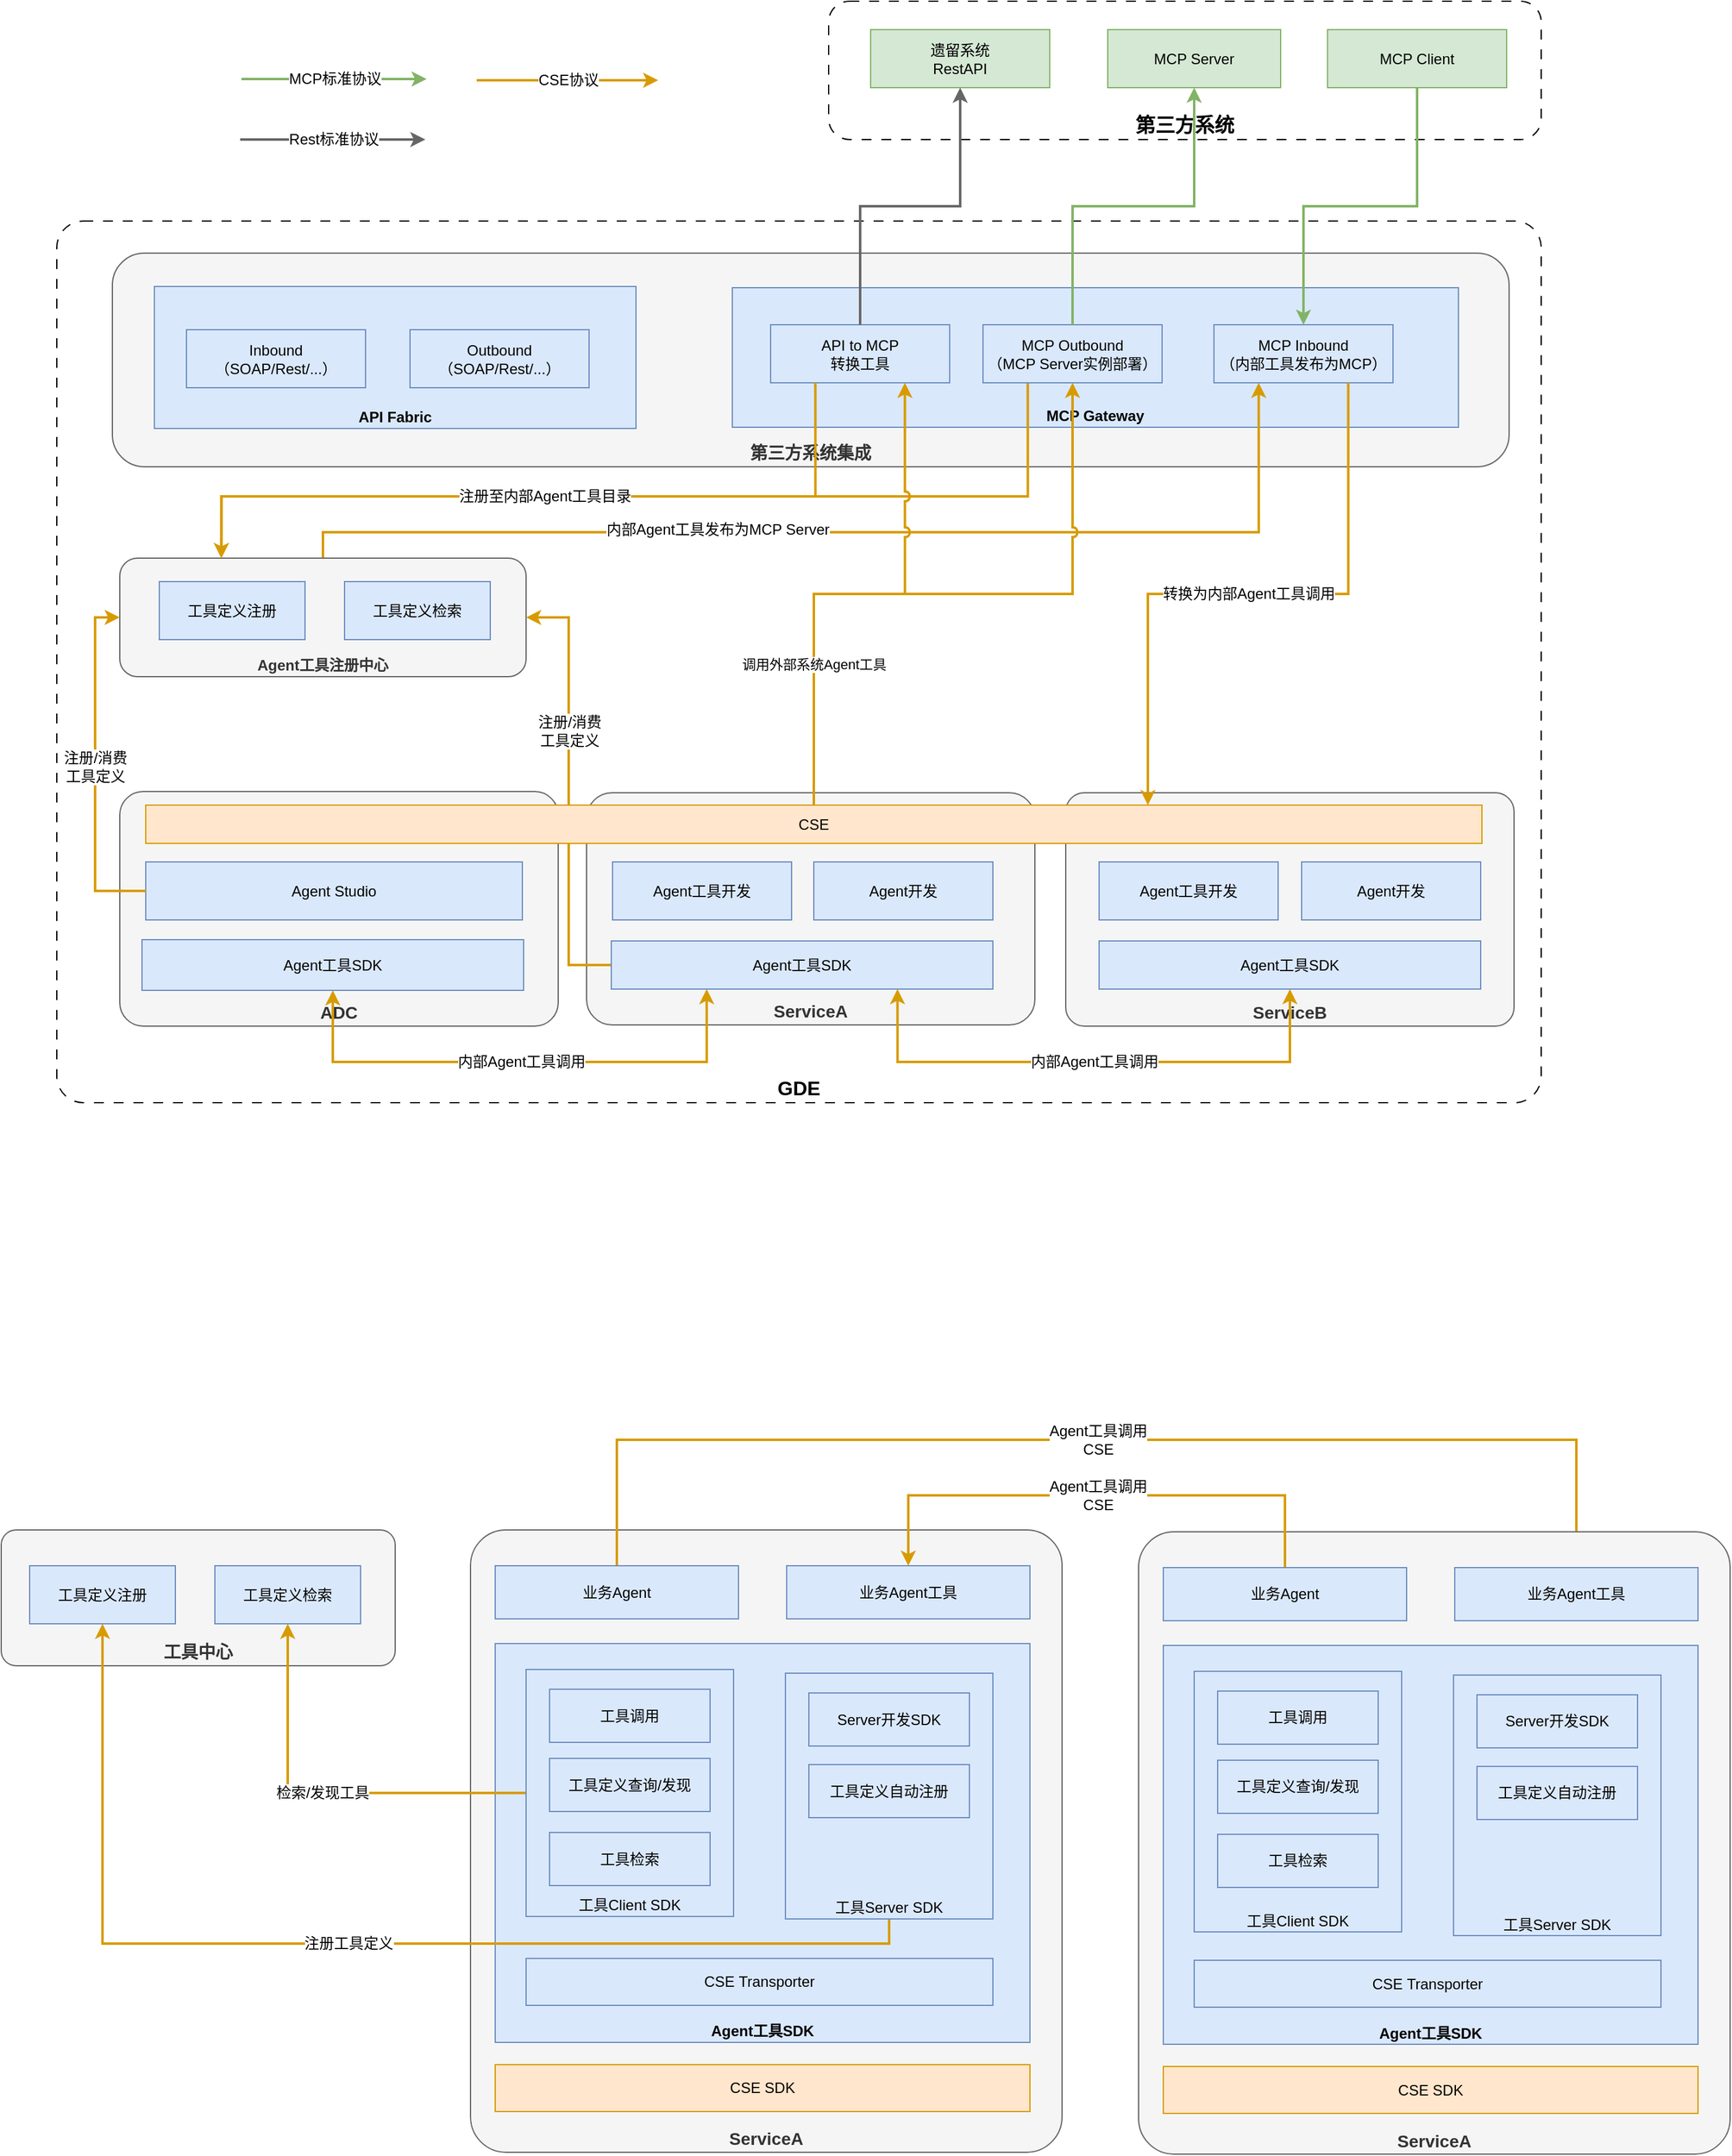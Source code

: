 <mxfile version="26.2.12">
  <diagram name="第 1 页" id="xkRhAheFYaKFnBhGg02L">
    <mxGraphModel dx="1948" dy="1164" grid="0" gridSize="10" guides="1" tooltips="1" connect="1" arrows="1" fold="1" page="1" pageScale="1" pageWidth="2339" pageHeight="3300" math="0" shadow="0">
      <root>
        <mxCell id="0" />
        <mxCell id="1" parent="0" />
        <mxCell id="jJTAVrFgWwlrYvnkQEcj-11" value="&lt;b&gt;GDE&lt;/b&gt;" style="rounded=1;whiteSpace=wrap;html=1;verticalAlign=bottom;dashed=1;dashPattern=8 8;arcSize=3;fontSize=16;" vertex="1" parent="1">
          <mxGeometry x="679" y="310" width="1202" height="714" as="geometry" />
        </mxCell>
        <mxCell id="jJTAVrFgWwlrYvnkQEcj-6" value="&lt;b&gt;第三方系统&lt;/b&gt;" style="rounded=1;whiteSpace=wrap;html=1;verticalAlign=bottom;dashed=1;dashPattern=8 8;fontSize=16;" vertex="1" parent="1">
          <mxGeometry x="1304" y="132" width="577" height="112" as="geometry" />
        </mxCell>
        <mxCell id="jJTAVrFgWwlrYvnkQEcj-5" value="&lt;div&gt;MCP Client&lt;/div&gt;" style="rounded=0;whiteSpace=wrap;html=1;fillColor=#d5e8d4;strokeColor=#82b366;" vertex="1" parent="1">
          <mxGeometry x="1708" y="155" width="145" height="47" as="geometry" />
        </mxCell>
        <mxCell id="jJTAVrFgWwlrYvnkQEcj-7" value="&lt;div&gt;MCP Server&lt;/div&gt;" style="rounded=0;whiteSpace=wrap;html=1;fillColor=#d5e8d4;strokeColor=#82b366;" vertex="1" parent="1">
          <mxGeometry x="1530" y="155" width="140" height="47" as="geometry" />
        </mxCell>
        <mxCell id="jJTAVrFgWwlrYvnkQEcj-8" value="遗留系统&lt;div&gt;RestAPI&lt;/div&gt;" style="rounded=0;whiteSpace=wrap;html=1;fillColor=#d5e8d4;strokeColor=#82b366;" vertex="1" parent="1">
          <mxGeometry x="1338" y="155" width="145" height="47" as="geometry" />
        </mxCell>
        <mxCell id="jJTAVrFgWwlrYvnkQEcj-2" value="&lt;b&gt;第三方系统集成&lt;/b&gt;" style="rounded=1;whiteSpace=wrap;html=1;verticalAlign=bottom;fillColor=#f5f5f5;fontColor=#333333;strokeColor=#666666;fontSize=14;" vertex="1" parent="1">
          <mxGeometry x="724" y="336" width="1131" height="173" as="geometry" />
        </mxCell>
        <mxCell id="jJTAVrFgWwlrYvnkQEcj-3" value="API Fabric" style="rounded=0;whiteSpace=wrap;html=1;fillColor=#dae8fc;strokeColor=#6c8ebf;verticalAlign=bottom;fontStyle=1" vertex="1" parent="1">
          <mxGeometry x="758" y="363" width="390" height="115" as="geometry" />
        </mxCell>
        <mxCell id="jJTAVrFgWwlrYvnkQEcj-4" value="MCP Gateway" style="rounded=0;whiteSpace=wrap;html=1;verticalAlign=bottom;fontStyle=1;fillColor=#dae8fc;strokeColor=#6c8ebf;" vertex="1" parent="1">
          <mxGeometry x="1226" y="364" width="588" height="113" as="geometry" />
        </mxCell>
        <mxCell id="jJTAVrFgWwlrYvnkQEcj-12" value="&lt;div&gt;MCP Inbound&lt;/div&gt;&lt;div&gt;（内部工具发布为MCP）&lt;/div&gt;" style="rounded=0;whiteSpace=wrap;html=1;fillColor=#dae8fc;strokeColor=#6c8ebf;" vertex="1" parent="1">
          <mxGeometry x="1616" y="394" width="145" height="47" as="geometry" />
        </mxCell>
        <mxCell id="jJTAVrFgWwlrYvnkQEcj-14" value="API to MCP&lt;div&gt;转换工具&lt;/div&gt;" style="rounded=0;whiteSpace=wrap;html=1;fillColor=#dae8fc;strokeColor=#6c8ebf;" vertex="1" parent="1">
          <mxGeometry x="1257" y="394" width="145" height="47" as="geometry" />
        </mxCell>
        <mxCell id="jJTAVrFgWwlrYvnkQEcj-69" style="edgeStyle=orthogonalEdgeStyle;rounded=0;orthogonalLoop=1;jettySize=auto;html=1;exitX=0.25;exitY=1;exitDx=0;exitDy=0;entryX=0.25;entryY=0;entryDx=0;entryDy=0;fillColor=#ffe6cc;strokeColor=#d79b00;strokeWidth=2;jumpStyle=arc;" edge="1" parent="1" source="jJTAVrFgWwlrYvnkQEcj-15" target="jJTAVrFgWwlrYvnkQEcj-17">
          <mxGeometry relative="1" as="geometry">
            <Array as="points">
              <mxPoint x="1465" y="533" />
              <mxPoint x="812" y="533" />
            </Array>
          </mxGeometry>
        </mxCell>
        <mxCell id="jJTAVrFgWwlrYvnkQEcj-15" value="MCP &lt;span style=&quot;background-color: transparent; color: light-dark(rgb(0, 0, 0), rgb(255, 255, 255));&quot;&gt;Outbound&lt;/span&gt;&lt;div&gt;&lt;span style=&quot;background-color: transparent; color: light-dark(rgb(0, 0, 0), rgb(255, 255, 255));&quot;&gt;（MCP Server实例部署）&lt;/span&gt;&lt;/div&gt;" style="rounded=0;whiteSpace=wrap;html=1;fillColor=#dae8fc;strokeColor=#6c8ebf;" vertex="1" parent="1">
          <mxGeometry x="1429" y="394" width="145" height="47" as="geometry" />
        </mxCell>
        <mxCell id="jJTAVrFgWwlrYvnkQEcj-13" style="edgeStyle=orthogonalEdgeStyle;rounded=0;orthogonalLoop=1;jettySize=auto;html=1;exitX=0.5;exitY=0;exitDx=0;exitDy=0;entryX=0.5;entryY=1;entryDx=0;entryDy=0;fillColor=#d5e8d4;strokeColor=#82b366;strokeWidth=2;" edge="1" parent="1" source="jJTAVrFgWwlrYvnkQEcj-15" target="jJTAVrFgWwlrYvnkQEcj-7">
          <mxGeometry relative="1" as="geometry" />
        </mxCell>
        <mxCell id="jJTAVrFgWwlrYvnkQEcj-18" value="&lt;font style=&quot;font-size: 12px;&quot;&gt;内部Agent工具发布为MCP Server&lt;/font&gt;" style="edgeStyle=orthogonalEdgeStyle;rounded=0;orthogonalLoop=1;jettySize=auto;html=1;exitX=0.5;exitY=0;exitDx=0;exitDy=0;fillColor=#ffe6cc;strokeColor=#d79b00;strokeWidth=2;entryX=0.25;entryY=1;entryDx=0;entryDy=0;" edge="1" parent="1" source="jJTAVrFgWwlrYvnkQEcj-17" target="jJTAVrFgWwlrYvnkQEcj-12">
          <mxGeometry x="-0.243" y="2" relative="1" as="geometry">
            <Array as="points">
              <mxPoint x="895" y="562" />
              <mxPoint x="1652" y="562" />
            </Array>
            <mxPoint as="offset" />
          </mxGeometry>
        </mxCell>
        <mxCell id="jJTAVrFgWwlrYvnkQEcj-17" value="&lt;b&gt;Agent工具注册中心&lt;/b&gt;" style="rounded=1;whiteSpace=wrap;html=1;verticalAlign=bottom;fillColor=#f5f5f5;fontColor=#333333;strokeColor=#666666;" vertex="1" parent="1">
          <mxGeometry x="730" y="583" width="329" height="96" as="geometry" />
        </mxCell>
        <mxCell id="jJTAVrFgWwlrYvnkQEcj-19" value="&lt;b&gt;ServiceA&lt;/b&gt;" style="rounded=1;whiteSpace=wrap;html=1;verticalAlign=bottom;fillColor=#f5f5f5;fontColor=#333333;strokeColor=#666666;arcSize=11;fontSize=14;" vertex="1" parent="1">
          <mxGeometry x="1108" y="773" width="363" height="188" as="geometry" />
        </mxCell>
        <mxCell id="jJTAVrFgWwlrYvnkQEcj-20" value="&lt;b&gt;ADC&lt;/b&gt;" style="rounded=1;whiteSpace=wrap;html=1;verticalAlign=bottom;fillColor=#f5f5f5;fontColor=#333333;strokeColor=#666666;arcSize=10;fontSize=14;" vertex="1" parent="1">
          <mxGeometry x="730" y="772" width="355" height="190" as="geometry" />
        </mxCell>
        <mxCell id="jJTAVrFgWwlrYvnkQEcj-21" value="&lt;b&gt;ServiceB&lt;/b&gt;" style="rounded=1;whiteSpace=wrap;html=1;verticalAlign=bottom;fillColor=#f5f5f5;fontColor=#333333;strokeColor=#666666;arcSize=8;fontSize=14;" vertex="1" parent="1">
          <mxGeometry x="1496" y="773" width="363" height="189" as="geometry" />
        </mxCell>
        <mxCell id="jJTAVrFgWwlrYvnkQEcj-22" value="Agent Studio" style="rounded=0;whiteSpace=wrap;html=1;fillColor=#dae8fc;strokeColor=#6c8ebf;" vertex="1" parent="1">
          <mxGeometry x="751" y="829" width="305" height="47" as="geometry" />
        </mxCell>
        <mxCell id="jJTAVrFgWwlrYvnkQEcj-35" value="&lt;font style=&quot;font-size: 12px;&quot;&gt;注册/消费&lt;/font&gt;&lt;div&gt;&lt;font style=&quot;font-size: 12px;&quot;&gt;工具定义&lt;/font&gt;&lt;/div&gt;" style="edgeStyle=orthogonalEdgeStyle;rounded=0;orthogonalLoop=1;jettySize=auto;html=1;exitX=0;exitY=0.5;exitDx=0;exitDy=0;entryX=1;entryY=0.5;entryDx=0;entryDy=0;fillColor=#ffe6cc;strokeColor=#d79b00;strokeWidth=2;" edge="1" parent="1" source="jJTAVrFgWwlrYvnkQEcj-24" target="jJTAVrFgWwlrYvnkQEcj-17">
          <mxGeometry x="0.278" relative="1" as="geometry">
            <mxPoint as="offset" />
          </mxGeometry>
        </mxCell>
        <mxCell id="jJTAVrFgWwlrYvnkQEcj-55" value="&lt;font style=&quot;font-size: 12px;&quot;&gt;内部Agent工具调用&lt;/font&gt;" style="edgeStyle=orthogonalEdgeStyle;rounded=0;orthogonalLoop=1;jettySize=auto;html=1;exitX=0.5;exitY=1;exitDx=0;exitDy=0;entryX=0.25;entryY=1;entryDx=0;entryDy=0;fillColor=#ffe6cc;strokeColor=#d79b00;strokeWidth=2;startArrow=classic;startFill=1;" edge="1" parent="1" source="jJTAVrFgWwlrYvnkQEcj-23" target="jJTAVrFgWwlrYvnkQEcj-24">
          <mxGeometry relative="1" as="geometry">
            <Array as="points">
              <mxPoint x="903" y="991" />
              <mxPoint x="1205" y="991" />
            </Array>
          </mxGeometry>
        </mxCell>
        <mxCell id="jJTAVrFgWwlrYvnkQEcj-23" value="Agent工具SDK" style="rounded=0;whiteSpace=wrap;html=1;verticalAlign=middle;fillColor=#dae8fc;strokeColor=#6c8ebf;" vertex="1" parent="1">
          <mxGeometry x="748" y="892" width="309" height="41" as="geometry" />
        </mxCell>
        <mxCell id="jJTAVrFgWwlrYvnkQEcj-24" value="Agent工具SDK" style="rounded=0;whiteSpace=wrap;html=1;fillColor=#dae8fc;strokeColor=#6c8ebf;" vertex="1" parent="1">
          <mxGeometry x="1128" y="893" width="309" height="39" as="geometry" />
        </mxCell>
        <mxCell id="jJTAVrFgWwlrYvnkQEcj-56" value="&lt;font style=&quot;font-size: 12px;&quot;&gt;内部Agent工具调用&lt;/font&gt;" style="edgeStyle=orthogonalEdgeStyle;rounded=0;orthogonalLoop=1;jettySize=auto;html=1;exitX=0.5;exitY=1;exitDx=0;exitDy=0;entryX=0.75;entryY=1;entryDx=0;entryDy=0;fillColor=#ffe6cc;strokeColor=#d79b00;strokeWidth=2;endArrow=classic;endFill=1;startArrow=classic;startFill=1;" edge="1" parent="1" source="jJTAVrFgWwlrYvnkQEcj-25" target="jJTAVrFgWwlrYvnkQEcj-24">
          <mxGeometry relative="1" as="geometry">
            <Array as="points">
              <mxPoint x="1678" y="991" />
              <mxPoint x="1360" y="991" />
            </Array>
          </mxGeometry>
        </mxCell>
        <mxCell id="jJTAVrFgWwlrYvnkQEcj-25" value="Agent工具SDK" style="rounded=0;whiteSpace=wrap;html=1;fillColor=#dae8fc;strokeColor=#6c8ebf;" vertex="1" parent="1">
          <mxGeometry x="1523" y="893" width="309" height="39" as="geometry" />
        </mxCell>
        <mxCell id="jJTAVrFgWwlrYvnkQEcj-26" value="工具定义注册" style="rounded=0;whiteSpace=wrap;html=1;fillColor=#dae8fc;strokeColor=#6c8ebf;" vertex="1" parent="1">
          <mxGeometry x="762" y="602" width="118" height="47" as="geometry" />
        </mxCell>
        <mxCell id="jJTAVrFgWwlrYvnkQEcj-31" value="Agent工具开发" style="rounded=0;whiteSpace=wrap;html=1;fillColor=#dae8fc;strokeColor=#6c8ebf;" vertex="1" parent="1">
          <mxGeometry x="1129" y="829" width="145" height="47" as="geometry" />
        </mxCell>
        <mxCell id="jJTAVrFgWwlrYvnkQEcj-32" value="Agent开发" style="rounded=0;whiteSpace=wrap;html=1;fillColor=#dae8fc;strokeColor=#6c8ebf;" vertex="1" parent="1">
          <mxGeometry x="1292" y="829" width="145" height="47" as="geometry" />
        </mxCell>
        <mxCell id="jJTAVrFgWwlrYvnkQEcj-33" value="Agent工具开发" style="rounded=0;whiteSpace=wrap;html=1;fillColor=#dae8fc;strokeColor=#6c8ebf;" vertex="1" parent="1">
          <mxGeometry x="1523" y="829" width="145" height="47" as="geometry" />
        </mxCell>
        <mxCell id="jJTAVrFgWwlrYvnkQEcj-34" value="Agent开发" style="rounded=0;whiteSpace=wrap;html=1;fillColor=#dae8fc;strokeColor=#6c8ebf;" vertex="1" parent="1">
          <mxGeometry x="1687" y="829" width="145" height="47" as="geometry" />
        </mxCell>
        <mxCell id="jJTAVrFgWwlrYvnkQEcj-43" style="edgeStyle=orthogonalEdgeStyle;rounded=0;orthogonalLoop=1;jettySize=auto;html=1;exitX=0.5;exitY=1;exitDx=0;exitDy=0;entryX=0.5;entryY=0;entryDx=0;entryDy=0;fillColor=#d5e8d4;strokeColor=#82b366;strokeWidth=2;" edge="1" parent="1" source="jJTAVrFgWwlrYvnkQEcj-5" target="jJTAVrFgWwlrYvnkQEcj-12">
          <mxGeometry relative="1" as="geometry" />
        </mxCell>
        <mxCell id="jJTAVrFgWwlrYvnkQEcj-44" style="edgeStyle=orthogonalEdgeStyle;rounded=0;orthogonalLoop=1;jettySize=auto;html=1;exitX=0.5;exitY=0;exitDx=0;exitDy=0;entryX=0.5;entryY=1;entryDx=0;entryDy=0;strokeWidth=2;fillColor=#f5f5f5;strokeColor=#666666;" edge="1" parent="1" source="jJTAVrFgWwlrYvnkQEcj-14" target="jJTAVrFgWwlrYvnkQEcj-8">
          <mxGeometry relative="1" as="geometry" />
        </mxCell>
        <mxCell id="jJTAVrFgWwlrYvnkQEcj-48" value="&lt;font style=&quot;font-size: 12px;&quot;&gt;CSE协议&lt;/font&gt;" style="endArrow=classic;html=1;rounded=0;fillColor=#ffe6cc;strokeColor=#d79b00;strokeWidth=2;" edge="1" parent="1">
          <mxGeometry width="50" height="50" relative="1" as="geometry">
            <mxPoint x="1019" y="196" as="sourcePoint" />
            <mxPoint x="1166" y="196" as="targetPoint" />
          </mxGeometry>
        </mxCell>
        <mxCell id="jJTAVrFgWwlrYvnkQEcj-49" value="&lt;font style=&quot;font-size: 12px;&quot;&gt;MCP标准协议&lt;/font&gt;" style="endArrow=classic;html=1;rounded=0;fillColor=#d5e8d4;strokeColor=#82b366;strokeWidth=2;" edge="1" parent="1">
          <mxGeometry width="50" height="50" relative="1" as="geometry">
            <mxPoint x="828.5" y="195" as="sourcePoint" />
            <mxPoint x="978.5" y="195" as="targetPoint" />
          </mxGeometry>
        </mxCell>
        <mxCell id="jJTAVrFgWwlrYvnkQEcj-50" value="&lt;font style=&quot;font-size: 12px;&quot;&gt;Rest标准协议&lt;/font&gt;" style="endArrow=classic;html=1;rounded=0;fillColor=#f5f5f5;strokeColor=#666666;strokeWidth=2;" edge="1" parent="1">
          <mxGeometry width="50" height="50" relative="1" as="geometry">
            <mxPoint x="827.5" y="244" as="sourcePoint" />
            <mxPoint x="977.5" y="244" as="targetPoint" />
          </mxGeometry>
        </mxCell>
        <mxCell id="jJTAVrFgWwlrYvnkQEcj-63" style="edgeStyle=orthogonalEdgeStyle;rounded=0;orthogonalLoop=1;jettySize=auto;html=1;exitX=0.5;exitY=0;exitDx=0;exitDy=0;fillColor=#ffe6cc;strokeColor=#d79b00;strokeWidth=2;jumpStyle=arc;" edge="1" parent="1" source="jJTAVrFgWwlrYvnkQEcj-62" target="jJTAVrFgWwlrYvnkQEcj-15">
          <mxGeometry relative="1" as="geometry" />
        </mxCell>
        <mxCell id="jJTAVrFgWwlrYvnkQEcj-65" value="调用外部系统Agent工具" style="edgeStyle=orthogonalEdgeStyle;rounded=0;orthogonalLoop=1;jettySize=auto;html=1;exitX=0.5;exitY=0;exitDx=0;exitDy=0;entryX=0.75;entryY=1;entryDx=0;entryDy=0;fillColor=#ffe6cc;strokeColor=#d79b00;strokeWidth=2;jumpStyle=arc;" edge="1" parent="1" source="jJTAVrFgWwlrYvnkQEcj-62" target="jJTAVrFgWwlrYvnkQEcj-14">
          <mxGeometry x="-0.452" relative="1" as="geometry">
            <mxPoint as="offset" />
          </mxGeometry>
        </mxCell>
        <mxCell id="jJTAVrFgWwlrYvnkQEcj-62" value="CSE" style="rounded=0;whiteSpace=wrap;html=1;fillColor=#ffe6cc;strokeColor=#d79b00;" vertex="1" parent="1">
          <mxGeometry x="751" y="783" width="1082" height="31" as="geometry" />
        </mxCell>
        <mxCell id="jJTAVrFgWwlrYvnkQEcj-64" value="&lt;font style=&quot;font-size: 12px;&quot;&gt;转换为内部Agent工具调用&lt;/font&gt;" style="edgeStyle=orthogonalEdgeStyle;rounded=0;orthogonalLoop=1;jettySize=auto;html=1;exitX=0.75;exitY=1;exitDx=0;exitDy=0;entryX=0.75;entryY=0;entryDx=0;entryDy=0;fillColor=#ffe6cc;strokeColor=#d79b00;strokeWidth=2;" edge="1" parent="1" source="jJTAVrFgWwlrYvnkQEcj-12" target="jJTAVrFgWwlrYvnkQEcj-62">
          <mxGeometry relative="1" as="geometry" />
        </mxCell>
        <mxCell id="jJTAVrFgWwlrYvnkQEcj-37" value="&lt;font style=&quot;font-size: 12px;&quot;&gt;注册/消费&lt;/font&gt;&lt;div&gt;&lt;font style=&quot;font-size: 12px;&quot;&gt;工具定义&lt;/font&gt;&lt;/div&gt;" style="edgeStyle=orthogonalEdgeStyle;rounded=0;orthogonalLoop=1;jettySize=auto;html=1;exitX=0;exitY=0.5;exitDx=0;exitDy=0;entryX=0;entryY=0.5;entryDx=0;entryDy=0;fillColor=#ffe6cc;strokeColor=#d79b00;strokeWidth=2;" edge="1" parent="1" source="jJTAVrFgWwlrYvnkQEcj-22" target="jJTAVrFgWwlrYvnkQEcj-17">
          <mxGeometry relative="1" as="geometry" />
        </mxCell>
        <mxCell id="jJTAVrFgWwlrYvnkQEcj-66" value="Inbound&lt;div&gt;（SOAP/Rest/...）&lt;/div&gt;" style="rounded=0;whiteSpace=wrap;html=1;fillColor=#dae8fc;strokeColor=#6c8ebf;" vertex="1" parent="1">
          <mxGeometry x="784" y="398" width="145" height="47" as="geometry" />
        </mxCell>
        <mxCell id="jJTAVrFgWwlrYvnkQEcj-67" value="Outbound&lt;div&gt;（SOAP/Rest/...）&lt;/div&gt;" style="rounded=0;whiteSpace=wrap;html=1;fillColor=#dae8fc;strokeColor=#6c8ebf;" vertex="1" parent="1">
          <mxGeometry x="965" y="398" width="145" height="47" as="geometry" />
        </mxCell>
        <mxCell id="jJTAVrFgWwlrYvnkQEcj-68" value="&lt;span style=&quot;font-size: 12px;&quot;&gt;注册至内部Agent工具目录&lt;/span&gt;" style="edgeStyle=orthogonalEdgeStyle;rounded=0;orthogonalLoop=1;jettySize=auto;html=1;exitX=0.25;exitY=1;exitDx=0;exitDy=0;entryX=0.25;entryY=0;entryDx=0;entryDy=0;fillColor=#ffe6cc;strokeColor=#d79b00;strokeWidth=2;" edge="1" parent="1" source="jJTAVrFgWwlrYvnkQEcj-14" target="jJTAVrFgWwlrYvnkQEcj-17">
          <mxGeometry relative="1" as="geometry">
            <Array as="points">
              <mxPoint x="1293" y="533" />
              <mxPoint x="812" y="533" />
            </Array>
          </mxGeometry>
        </mxCell>
        <mxCell id="jJTAVrFgWwlrYvnkQEcj-70" value="工具定义检索" style="rounded=0;whiteSpace=wrap;html=1;fillColor=#dae8fc;strokeColor=#6c8ebf;" vertex="1" parent="1">
          <mxGeometry x="912" y="602" width="118" height="47" as="geometry" />
        </mxCell>
        <mxCell id="jJTAVrFgWwlrYvnkQEcj-73" value="&lt;b&gt;ServiceA&lt;/b&gt;" style="rounded=1;whiteSpace=wrap;html=1;verticalAlign=bottom;fillColor=#f5f5f5;fontColor=#333333;strokeColor=#666666;arcSize=6;fontSize=14;" vertex="1" parent="1">
          <mxGeometry x="1014" y="1370" width="479" height="504" as="geometry" />
        </mxCell>
        <mxCell id="jJTAVrFgWwlrYvnkQEcj-74" value="Agent工具SDK" style="rounded=0;whiteSpace=wrap;html=1;fillColor=#dae8fc;strokeColor=#6c8ebf;verticalAlign=bottom;fontStyle=1" vertex="1" parent="1">
          <mxGeometry x="1034" y="1462" width="433" height="323" as="geometry" />
        </mxCell>
        <mxCell id="jJTAVrFgWwlrYvnkQEcj-78" value="&lt;b&gt;工具中心&lt;/b&gt;" style="rounded=1;whiteSpace=wrap;html=1;verticalAlign=bottom;fillColor=#f5f5f5;fontColor=#333333;strokeColor=#666666;arcSize=11;fontSize=14;" vertex="1" parent="1">
          <mxGeometry x="634" y="1370" width="319" height="110" as="geometry" />
        </mxCell>
        <mxCell id="jJTAVrFgWwlrYvnkQEcj-89" value="&lt;font style=&quot;font-size: 12px;&quot;&gt;检索/发现工具&lt;/font&gt;" style="edgeStyle=orthogonalEdgeStyle;rounded=0;orthogonalLoop=1;jettySize=auto;html=1;exitX=0;exitY=0.5;exitDx=0;exitDy=0;entryX=0.5;entryY=1;entryDx=0;entryDy=0;fillColor=#ffe6cc;strokeColor=#d79b00;strokeWidth=2;" edge="1" parent="1" source="jJTAVrFgWwlrYvnkQEcj-88" target="jJTAVrFgWwlrYvnkQEcj-117">
          <mxGeometry relative="1" as="geometry" />
        </mxCell>
        <mxCell id="jJTAVrFgWwlrYvnkQEcj-88" value="工具Client SDK" style="rounded=0;whiteSpace=wrap;html=1;fillColor=#dae8fc;strokeColor=#6c8ebf;verticalAlign=bottom;" vertex="1" parent="1">
          <mxGeometry x="1059" y="1483" width="168" height="200" as="geometry" />
        </mxCell>
        <mxCell id="jJTAVrFgWwlrYvnkQEcj-90" value="工具调用" style="rounded=0;whiteSpace=wrap;html=1;fillColor=#dae8fc;strokeColor=#6c8ebf;verticalAlign=middle;" vertex="1" parent="1">
          <mxGeometry x="1078" y="1499" width="130" height="43" as="geometry" />
        </mxCell>
        <mxCell id="jJTAVrFgWwlrYvnkQEcj-91" value="工具定义查询/发现" style="rounded=0;whiteSpace=wrap;html=1;fillColor=#dae8fc;strokeColor=#6c8ebf;verticalAlign=middle;" vertex="1" parent="1">
          <mxGeometry x="1078" y="1555" width="130" height="43" as="geometry" />
        </mxCell>
        <mxCell id="jJTAVrFgWwlrYvnkQEcj-93" value="工具检索" style="rounded=0;whiteSpace=wrap;html=1;fillColor=#dae8fc;strokeColor=#6c8ebf;verticalAlign=middle;" vertex="1" parent="1">
          <mxGeometry x="1078" y="1615" width="130" height="43" as="geometry" />
        </mxCell>
        <mxCell id="jJTAVrFgWwlrYvnkQEcj-119" value="&lt;span style=&quot;font-size: 12px;&quot;&gt;注册工具定义&lt;/span&gt;" style="edgeStyle=orthogonalEdgeStyle;rounded=0;orthogonalLoop=1;jettySize=auto;html=1;exitX=0.5;exitY=1;exitDx=0;exitDy=0;entryX=0.5;entryY=1;entryDx=0;entryDy=0;fillColor=#ffe6cc;strokeColor=#d79b00;strokeWidth=2;" edge="1" parent="1" source="jJTAVrFgWwlrYvnkQEcj-94" target="jJTAVrFgWwlrYvnkQEcj-118">
          <mxGeometry relative="1" as="geometry" />
        </mxCell>
        <mxCell id="jJTAVrFgWwlrYvnkQEcj-94" value="工具Server SDK" style="rounded=0;whiteSpace=wrap;html=1;fillColor=#dae8fc;strokeColor=#6c8ebf;verticalAlign=bottom;" vertex="1" parent="1">
          <mxGeometry x="1269" y="1486" width="168" height="199" as="geometry" />
        </mxCell>
        <mxCell id="jJTAVrFgWwlrYvnkQEcj-95" value="Server开发SDK" style="rounded=0;whiteSpace=wrap;html=1;fillColor=#dae8fc;strokeColor=#6c8ebf;verticalAlign=middle;" vertex="1" parent="1">
          <mxGeometry x="1288" y="1502" width="130" height="43" as="geometry" />
        </mxCell>
        <mxCell id="jJTAVrFgWwlrYvnkQEcj-96" value="工具定义自动注册" style="rounded=0;whiteSpace=wrap;html=1;fillColor=#dae8fc;strokeColor=#6c8ebf;verticalAlign=middle;" vertex="1" parent="1">
          <mxGeometry x="1288" y="1560" width="130" height="43" as="geometry" />
        </mxCell>
        <mxCell id="jJTAVrFgWwlrYvnkQEcj-97" value="CSE&amp;nbsp;&lt;span style=&quot;background-color: transparent; color: light-dark(rgb(0, 0, 0), rgb(255, 255, 255));&quot;&gt;Transporter&lt;/span&gt;" style="rounded=0;whiteSpace=wrap;html=1;fillColor=#dae8fc;strokeColor=#6c8ebf;verticalAlign=middle;" vertex="1" parent="1">
          <mxGeometry x="1059" y="1717" width="378" height="38" as="geometry" />
        </mxCell>
        <mxCell id="jJTAVrFgWwlrYvnkQEcj-98" value="CSE SDK" style="rounded=0;whiteSpace=wrap;html=1;fillColor=#ffe6cc;strokeColor=#d79b00;verticalAlign=middle;" vertex="1" parent="1">
          <mxGeometry x="1034" y="1803" width="433" height="38" as="geometry" />
        </mxCell>
        <mxCell id="jJTAVrFgWwlrYvnkQEcj-115" value="&lt;font style=&quot;font-size: 12px;&quot;&gt;Agent工具调用&lt;/font&gt;&lt;div&gt;&lt;font style=&quot;font-size: 12px;&quot;&gt;CSE&lt;/font&gt;&lt;/div&gt;" style="edgeStyle=orthogonalEdgeStyle;rounded=0;orthogonalLoop=1;jettySize=auto;html=1;exitX=0.5;exitY=0;exitDx=0;exitDy=0;entryX=0.5;entryY=0;entryDx=0;entryDy=0;fillColor=#ffe6cc;strokeColor=#d79b00;strokeWidth=2;" edge="1" parent="1" source="jJTAVrFgWwlrYvnkQEcj-99" target="jJTAVrFgWwlrYvnkQEcj-113">
          <mxGeometry relative="1" as="geometry">
            <Array as="points">
              <mxPoint x="1133" y="1297" />
              <mxPoint x="1910" y="1297" />
            </Array>
          </mxGeometry>
        </mxCell>
        <mxCell id="jJTAVrFgWwlrYvnkQEcj-99" value="业务Agent" style="rounded=0;whiteSpace=wrap;html=1;fillColor=#dae8fc;strokeColor=#6c8ebf;verticalAlign=middle;" vertex="1" parent="1">
          <mxGeometry x="1034" y="1399" width="197" height="43" as="geometry" />
        </mxCell>
        <mxCell id="jJTAVrFgWwlrYvnkQEcj-100" value="业务Agent工具" style="rounded=0;whiteSpace=wrap;html=1;fillColor=#dae8fc;strokeColor=#6c8ebf;verticalAlign=middle;" vertex="1" parent="1">
          <mxGeometry x="1270" y="1399" width="197" height="43" as="geometry" />
        </mxCell>
        <mxCell id="jJTAVrFgWwlrYvnkQEcj-101" value="&lt;b&gt;ServiceA&lt;/b&gt;" style="rounded=1;whiteSpace=wrap;html=1;verticalAlign=bottom;fillColor=#f5f5f5;fontColor=#333333;strokeColor=#666666;arcSize=6;fontSize=14;" vertex="1" parent="1">
          <mxGeometry x="1555" y="1371.5" width="479" height="504" as="geometry" />
        </mxCell>
        <mxCell id="jJTAVrFgWwlrYvnkQEcj-102" value="Agent工具SDK" style="rounded=0;whiteSpace=wrap;html=1;fillColor=#dae8fc;strokeColor=#6c8ebf;verticalAlign=bottom;fontStyle=1" vertex="1" parent="1">
          <mxGeometry x="1575" y="1463.5" width="433" height="323" as="geometry" />
        </mxCell>
        <mxCell id="jJTAVrFgWwlrYvnkQEcj-103" value="工具Client SDK" style="rounded=0;whiteSpace=wrap;html=1;fillColor=#dae8fc;strokeColor=#6c8ebf;verticalAlign=bottom;" vertex="1" parent="1">
          <mxGeometry x="1600" y="1484.5" width="168" height="211" as="geometry" />
        </mxCell>
        <mxCell id="jJTAVrFgWwlrYvnkQEcj-104" value="工具调用" style="rounded=0;whiteSpace=wrap;html=1;fillColor=#dae8fc;strokeColor=#6c8ebf;verticalAlign=middle;" vertex="1" parent="1">
          <mxGeometry x="1619" y="1500.5" width="130" height="43" as="geometry" />
        </mxCell>
        <mxCell id="jJTAVrFgWwlrYvnkQEcj-105" value="工具定义查询/发现" style="rounded=0;whiteSpace=wrap;html=1;fillColor=#dae8fc;strokeColor=#6c8ebf;verticalAlign=middle;" vertex="1" parent="1">
          <mxGeometry x="1619" y="1556.5" width="130" height="43" as="geometry" />
        </mxCell>
        <mxCell id="jJTAVrFgWwlrYvnkQEcj-106" value="工具检索" style="rounded=0;whiteSpace=wrap;html=1;fillColor=#dae8fc;strokeColor=#6c8ebf;verticalAlign=middle;" vertex="1" parent="1">
          <mxGeometry x="1619" y="1616.5" width="130" height="43" as="geometry" />
        </mxCell>
        <mxCell id="jJTAVrFgWwlrYvnkQEcj-107" value="工具Server SDK" style="rounded=0;whiteSpace=wrap;html=1;fillColor=#dae8fc;strokeColor=#6c8ebf;verticalAlign=bottom;" vertex="1" parent="1">
          <mxGeometry x="1810" y="1487.5" width="168" height="211" as="geometry" />
        </mxCell>
        <mxCell id="jJTAVrFgWwlrYvnkQEcj-108" value="Server开发SDK" style="rounded=0;whiteSpace=wrap;html=1;fillColor=#dae8fc;strokeColor=#6c8ebf;verticalAlign=middle;" vertex="1" parent="1">
          <mxGeometry x="1829" y="1503.5" width="130" height="43" as="geometry" />
        </mxCell>
        <mxCell id="jJTAVrFgWwlrYvnkQEcj-109" value="工具定义自动注册" style="rounded=0;whiteSpace=wrap;html=1;fillColor=#dae8fc;strokeColor=#6c8ebf;verticalAlign=middle;" vertex="1" parent="1">
          <mxGeometry x="1829" y="1561.5" width="130" height="43" as="geometry" />
        </mxCell>
        <mxCell id="jJTAVrFgWwlrYvnkQEcj-110" value="CSE&amp;nbsp;&lt;span style=&quot;background-color: transparent; color: light-dark(rgb(0, 0, 0), rgb(255, 255, 255));&quot;&gt;Transporter&lt;/span&gt;" style="rounded=0;whiteSpace=wrap;html=1;fillColor=#dae8fc;strokeColor=#6c8ebf;verticalAlign=middle;" vertex="1" parent="1">
          <mxGeometry x="1600" y="1718.5" width="378" height="38" as="geometry" />
        </mxCell>
        <mxCell id="jJTAVrFgWwlrYvnkQEcj-111" value="CSE SDK" style="rounded=0;whiteSpace=wrap;html=1;fillColor=#ffe6cc;strokeColor=#d79b00;verticalAlign=middle;" vertex="1" parent="1">
          <mxGeometry x="1575" y="1804.5" width="433" height="38" as="geometry" />
        </mxCell>
        <mxCell id="jJTAVrFgWwlrYvnkQEcj-116" value="&lt;font style=&quot;font-size: 12px;&quot;&gt;Agent工具调用&lt;/font&gt;&lt;div&gt;&lt;font style=&quot;font-size: 12px;&quot;&gt;CSE&lt;/font&gt;&lt;/div&gt;" style="edgeStyle=orthogonalEdgeStyle;rounded=0;orthogonalLoop=1;jettySize=auto;html=1;exitX=0.5;exitY=0;exitDx=0;exitDy=0;entryX=0.5;entryY=0;entryDx=0;entryDy=0;fillColor=#ffe6cc;strokeColor=#d79b00;strokeWidth=2;" edge="1" parent="1" source="jJTAVrFgWwlrYvnkQEcj-112" target="jJTAVrFgWwlrYvnkQEcj-100">
          <mxGeometry relative="1" as="geometry">
            <Array as="points">
              <mxPoint x="1674" y="1342" />
              <mxPoint x="1369" y="1342" />
            </Array>
          </mxGeometry>
        </mxCell>
        <mxCell id="jJTAVrFgWwlrYvnkQEcj-112" value="业务Agent" style="rounded=0;whiteSpace=wrap;html=1;fillColor=#dae8fc;strokeColor=#6c8ebf;verticalAlign=middle;" vertex="1" parent="1">
          <mxGeometry x="1575" y="1400.5" width="197" height="43" as="geometry" />
        </mxCell>
        <mxCell id="jJTAVrFgWwlrYvnkQEcj-113" value="业务Agent工具" style="rounded=0;whiteSpace=wrap;html=1;fillColor=#dae8fc;strokeColor=#6c8ebf;verticalAlign=middle;" vertex="1" parent="1">
          <mxGeometry x="1811" y="1400.5" width="197" height="43" as="geometry" />
        </mxCell>
        <mxCell id="jJTAVrFgWwlrYvnkQEcj-117" value="工具定义检索" style="rounded=0;whiteSpace=wrap;html=1;fillColor=#dae8fc;strokeColor=#6c8ebf;" vertex="1" parent="1">
          <mxGeometry x="807" y="1399" width="118" height="47" as="geometry" />
        </mxCell>
        <mxCell id="jJTAVrFgWwlrYvnkQEcj-118" value="工具定义注册" style="rounded=0;whiteSpace=wrap;html=1;fillColor=#dae8fc;strokeColor=#6c8ebf;" vertex="1" parent="1">
          <mxGeometry x="657" y="1399" width="118" height="47" as="geometry" />
        </mxCell>
      </root>
    </mxGraphModel>
  </diagram>
</mxfile>
